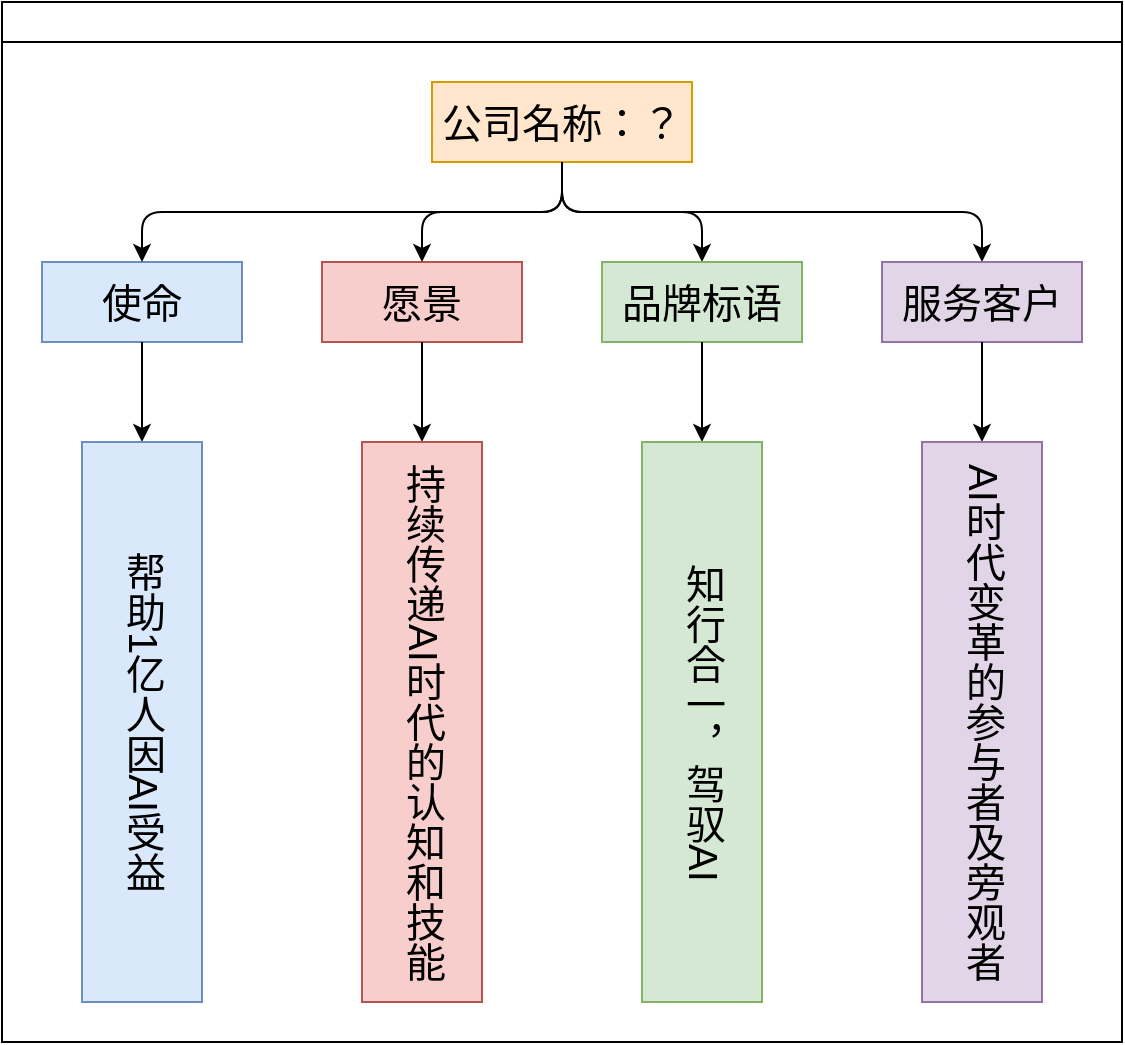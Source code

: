 <mxfile version="24.5.4" type="github">
  <diagram id="prtHgNgQTEPvFCAcTncT" name="Page-1">
    <mxGraphModel dx="1242" dy="786" grid="1" gridSize="10" guides="1" tooltips="1" connect="1" arrows="1" fold="1" page="1" pageScale="1" pageWidth="827" pageHeight="1169" math="0" shadow="0">
      <root>
        <mxCell id="0" />
        <mxCell id="1" parent="0" />
        <mxCell id="tU8QPCNGm-OaERnpYdXL-31" value="" style="swimlane;startSize=20;horizontal=1;childLayout=treeLayout;horizontalTree=0;sortEdges=1;resizable=0;containerType=tree;fontSize=12;" vertex="1" parent="1">
          <mxGeometry x="134" y="560" width="560" height="520" as="geometry" />
        </mxCell>
        <mxCell id="tU8QPCNGm-OaERnpYdXL-32" value="&lt;span style=&quot;font-size: 20px;&quot;&gt;公司名称：？&lt;/span&gt;" style="whiteSpace=wrap;html=1;fillColor=#ffe6cc;strokeColor=#d79b00;" vertex="1" parent="tU8QPCNGm-OaERnpYdXL-31">
          <mxGeometry x="215" y="40" width="130" height="40" as="geometry" />
        </mxCell>
        <mxCell id="tU8QPCNGm-OaERnpYdXL-33" value="&lt;span style=&quot;font-size: 20px;&quot;&gt;使命&lt;/span&gt;" style="whiteSpace=wrap;html=1;fillColor=#dae8fc;strokeColor=#6c8ebf;" vertex="1" parent="tU8QPCNGm-OaERnpYdXL-31">
          <mxGeometry x="20" y="130" width="100" height="40" as="geometry" />
        </mxCell>
        <mxCell id="tU8QPCNGm-OaERnpYdXL-34" value="" style="edgeStyle=elbowEdgeStyle;elbow=vertical;html=1;rounded=1;curved=0;sourcePerimeterSpacing=0;targetPerimeterSpacing=0;startSize=6;endSize=6;" edge="1" parent="tU8QPCNGm-OaERnpYdXL-31" source="tU8QPCNGm-OaERnpYdXL-32" target="tU8QPCNGm-OaERnpYdXL-33">
          <mxGeometry relative="1" as="geometry" />
        </mxCell>
        <mxCell id="tU8QPCNGm-OaERnpYdXL-35" value="&lt;span style=&quot;font-size: 20px;&quot;&gt;愿景&lt;/span&gt;" style="whiteSpace=wrap;html=1;fillColor=#f8cecc;strokeColor=#b85450;" vertex="1" parent="tU8QPCNGm-OaERnpYdXL-31">
          <mxGeometry x="160" y="130" width="100" height="40" as="geometry" />
        </mxCell>
        <mxCell id="tU8QPCNGm-OaERnpYdXL-36" value="" style="edgeStyle=elbowEdgeStyle;elbow=vertical;html=1;rounded=1;curved=0;sourcePerimeterSpacing=0;targetPerimeterSpacing=0;startSize=6;endSize=6;" edge="1" parent="tU8QPCNGm-OaERnpYdXL-31" source="tU8QPCNGm-OaERnpYdXL-32" target="tU8QPCNGm-OaERnpYdXL-35">
          <mxGeometry relative="1" as="geometry" />
        </mxCell>
        <mxCell id="tU8QPCNGm-OaERnpYdXL-39" value="" style="edgeStyle=elbowEdgeStyle;elbow=vertical;html=1;rounded=1;curved=0;sourcePerimeterSpacing=0;targetPerimeterSpacing=0;startSize=6;endSize=6;" edge="1" target="tU8QPCNGm-OaERnpYdXL-40" source="tU8QPCNGm-OaERnpYdXL-32" parent="tU8QPCNGm-OaERnpYdXL-31">
          <mxGeometry relative="1" as="geometry">
            <mxPoint x="-110.4" y="760" as="sourcePoint" />
          </mxGeometry>
        </mxCell>
        <mxCell id="tU8QPCNGm-OaERnpYdXL-40" value="&lt;span style=&quot;font-size: 20px;&quot;&gt;品牌标语&lt;/span&gt;" style="whiteSpace=wrap;html=1;fillColor=#d5e8d4;strokeColor=#82b366;" vertex="1" parent="tU8QPCNGm-OaERnpYdXL-31">
          <mxGeometry x="300" y="130" width="100" height="40" as="geometry" />
        </mxCell>
        <mxCell id="tU8QPCNGm-OaERnpYdXL-41" value="" style="edgeStyle=elbowEdgeStyle;elbow=vertical;html=1;rounded=1;curved=0;sourcePerimeterSpacing=0;targetPerimeterSpacing=0;startSize=6;endSize=6;" edge="1" target="tU8QPCNGm-OaERnpYdXL-42" source="tU8QPCNGm-OaERnpYdXL-32" parent="tU8QPCNGm-OaERnpYdXL-31">
          <mxGeometry relative="1" as="geometry">
            <mxPoint x="14.6" y="760" as="sourcePoint" />
          </mxGeometry>
        </mxCell>
        <mxCell id="tU8QPCNGm-OaERnpYdXL-42" value="&lt;span style=&quot;font-size: 20px;&quot;&gt;服务客户&lt;/span&gt;" style="whiteSpace=wrap;html=1;fillColor=#e1d5e7;strokeColor=#9673a6;" vertex="1" parent="tU8QPCNGm-OaERnpYdXL-31">
          <mxGeometry x="440" y="130" width="100" height="40" as="geometry" />
        </mxCell>
        <mxCell id="tU8QPCNGm-OaERnpYdXL-45" value="" style="edgeStyle=elbowEdgeStyle;elbow=vertical;html=1;rounded=1;curved=0;sourcePerimeterSpacing=0;targetPerimeterSpacing=0;startSize=6;endSize=6;" edge="1" target="tU8QPCNGm-OaERnpYdXL-46" source="tU8QPCNGm-OaERnpYdXL-33" parent="tU8QPCNGm-OaERnpYdXL-31">
          <mxGeometry relative="1" as="geometry">
            <mxPoint x="133.6" y="710" as="sourcePoint" />
          </mxGeometry>
        </mxCell>
        <mxCell id="tU8QPCNGm-OaERnpYdXL-46" value="&lt;span style=&quot;font-size: 20px;&quot;&gt;帮助1亿人因AI受益&lt;/span&gt;" style="whiteSpace=wrap;html=1;textDirection=vertical-lr;fillColor=#dae8fc;strokeColor=#6c8ebf;" vertex="1" parent="tU8QPCNGm-OaERnpYdXL-31">
          <mxGeometry x="40" y="220" width="60" height="280" as="geometry" />
        </mxCell>
        <mxCell id="tU8QPCNGm-OaERnpYdXL-47" value="" style="edgeStyle=elbowEdgeStyle;elbow=vertical;html=1;rounded=1;curved=0;sourcePerimeterSpacing=0;targetPerimeterSpacing=0;startSize=6;endSize=6;" edge="1" target="tU8QPCNGm-OaERnpYdXL-48" source="tU8QPCNGm-OaERnpYdXL-35" parent="tU8QPCNGm-OaERnpYdXL-31">
          <mxGeometry relative="1" as="geometry">
            <mxPoint x="133.6" y="710" as="sourcePoint" />
          </mxGeometry>
        </mxCell>
        <mxCell id="tU8QPCNGm-OaERnpYdXL-48" value="&lt;span style=&quot;font-size: 20px;&quot;&gt;持续传递AI时代的认知和技能&lt;/span&gt;" style="whiteSpace=wrap;html=1;textDirection=vertical-lr;fillColor=#f8cecc;strokeColor=#b85450;" vertex="1" parent="tU8QPCNGm-OaERnpYdXL-31">
          <mxGeometry x="180" y="220" width="60" height="280" as="geometry" />
        </mxCell>
        <mxCell id="tU8QPCNGm-OaERnpYdXL-49" value="" style="edgeStyle=elbowEdgeStyle;elbow=vertical;html=1;rounded=1;curved=0;sourcePerimeterSpacing=0;targetPerimeterSpacing=0;startSize=6;endSize=6;" edge="1" target="tU8QPCNGm-OaERnpYdXL-50" source="tU8QPCNGm-OaERnpYdXL-40" parent="tU8QPCNGm-OaERnpYdXL-31">
          <mxGeometry relative="1" as="geometry">
            <mxPoint x="414" y="710" as="sourcePoint" />
          </mxGeometry>
        </mxCell>
        <mxCell id="tU8QPCNGm-OaERnpYdXL-50" value="&lt;span style=&quot;font-size: 20px;&quot;&gt;知行合一，驾驭AI&lt;/span&gt;" style="whiteSpace=wrap;html=1;textDirection=vertical-lr;fillColor=#d5e8d4;strokeColor=#82b366;" vertex="1" parent="tU8QPCNGm-OaERnpYdXL-31">
          <mxGeometry x="320" y="220" width="60" height="280" as="geometry" />
        </mxCell>
        <mxCell id="tU8QPCNGm-OaERnpYdXL-51" value="" style="edgeStyle=elbowEdgeStyle;elbow=vertical;html=1;rounded=1;curved=0;sourcePerimeterSpacing=0;targetPerimeterSpacing=0;startSize=6;endSize=6;" edge="1" target="tU8QPCNGm-OaERnpYdXL-52" source="tU8QPCNGm-OaERnpYdXL-42" parent="tU8QPCNGm-OaERnpYdXL-31">
          <mxGeometry relative="1" as="geometry">
            <mxPoint x="414" y="710" as="sourcePoint" />
          </mxGeometry>
        </mxCell>
        <mxCell id="tU8QPCNGm-OaERnpYdXL-52" value="&lt;span style=&quot;font-size: 20px;&quot;&gt;AI时代变革的参与者及旁观者&lt;/span&gt;" style="whiteSpace=wrap;html=1;textDirection=vertical-lr;fillColor=#e1d5e7;strokeColor=#9673a6;" vertex="1" parent="tU8QPCNGm-OaERnpYdXL-31">
          <mxGeometry x="460" y="220" width="60" height="280" as="geometry" />
        </mxCell>
      </root>
    </mxGraphModel>
  </diagram>
</mxfile>
